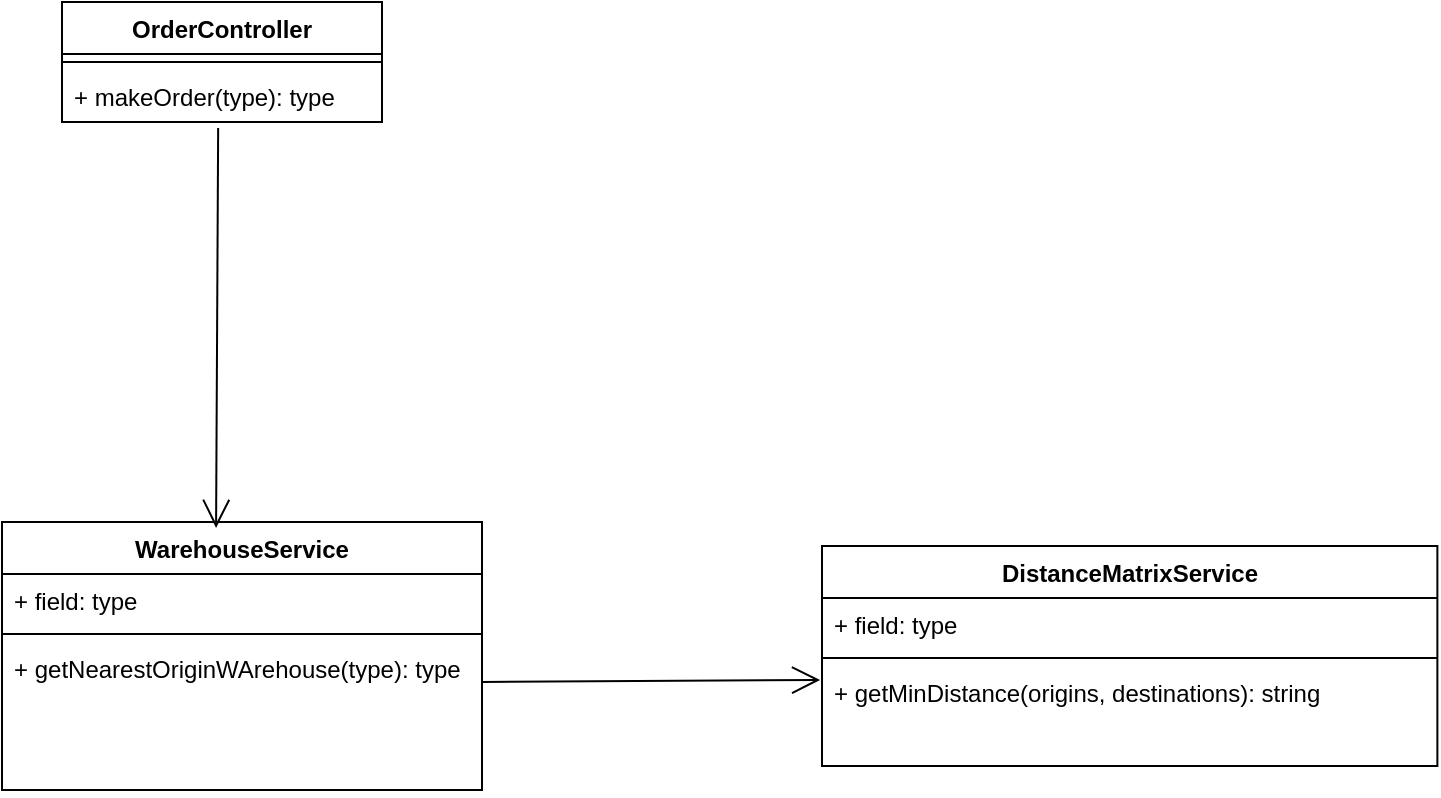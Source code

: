 <mxfile version="22.0.8" type="github">
  <diagram name="DC - Ordenes MultiBodega" id="dP7JWLLXYjm7gVHI7CY_">
    <mxGraphModel dx="2074" dy="772" grid="1" gridSize="10" guides="1" tooltips="1" connect="1" arrows="1" fold="1" page="1" pageScale="1" pageWidth="827" pageHeight="1169" math="0" shadow="0">
      <root>
        <mxCell id="0" />
        <mxCell id="1" parent="0" />
        <mxCell id="L0VeZE1op2uClBTfo5yl-1" value="OrderController" style="swimlane;fontStyle=1;align=center;verticalAlign=top;childLayout=stackLayout;horizontal=1;startSize=26;horizontalStack=0;resizeParent=1;resizeParentMax=0;resizeLast=0;collapsible=1;marginBottom=0;whiteSpace=wrap;html=1;" parent="1" vertex="1">
          <mxGeometry x="100" y="40" width="160" height="60" as="geometry" />
        </mxCell>
        <mxCell id="L0VeZE1op2uClBTfo5yl-3" value="" style="line;strokeWidth=1;fillColor=none;align=left;verticalAlign=middle;spacingTop=-1;spacingLeft=3;spacingRight=3;rotatable=0;labelPosition=right;points=[];portConstraint=eastwest;strokeColor=inherit;" parent="L0VeZE1op2uClBTfo5yl-1" vertex="1">
          <mxGeometry y="26" width="160" height="8" as="geometry" />
        </mxCell>
        <mxCell id="L0VeZE1op2uClBTfo5yl-4" value="+ makeOrder(type): type" style="text;strokeColor=none;fillColor=none;align=left;verticalAlign=top;spacingLeft=4;spacingRight=4;overflow=hidden;rotatable=0;points=[[0,0.5],[1,0.5]];portConstraint=eastwest;whiteSpace=wrap;html=1;" parent="L0VeZE1op2uClBTfo5yl-1" vertex="1">
          <mxGeometry y="34" width="160" height="26" as="geometry" />
        </mxCell>
        <mxCell id="L0VeZE1op2uClBTfo5yl-5" value="WarehouseService" style="swimlane;fontStyle=1;align=center;verticalAlign=top;childLayout=stackLayout;horizontal=1;startSize=26;horizontalStack=0;resizeParent=1;resizeParentMax=0;resizeLast=0;collapsible=1;marginBottom=0;whiteSpace=wrap;html=1;" parent="1" vertex="1">
          <mxGeometry x="70" y="300" width="240" height="134" as="geometry" />
        </mxCell>
        <mxCell id="L0VeZE1op2uClBTfo5yl-6" value="+ field: type" style="text;strokeColor=none;fillColor=none;align=left;verticalAlign=top;spacingLeft=4;spacingRight=4;overflow=hidden;rotatable=0;points=[[0,0.5],[1,0.5]];portConstraint=eastwest;whiteSpace=wrap;html=1;" parent="L0VeZE1op2uClBTfo5yl-5" vertex="1">
          <mxGeometry y="26" width="240" height="26" as="geometry" />
        </mxCell>
        <mxCell id="L0VeZE1op2uClBTfo5yl-7" value="" style="line;strokeWidth=1;fillColor=none;align=left;verticalAlign=middle;spacingTop=-1;spacingLeft=3;spacingRight=3;rotatable=0;labelPosition=right;points=[];portConstraint=eastwest;strokeColor=inherit;" parent="L0VeZE1op2uClBTfo5yl-5" vertex="1">
          <mxGeometry y="52" width="240" height="8" as="geometry" />
        </mxCell>
        <mxCell id="L0VeZE1op2uClBTfo5yl-8" value="+ getNearestOriginWArehouse(type): type" style="text;strokeColor=none;fillColor=none;align=left;verticalAlign=top;spacingLeft=4;spacingRight=4;overflow=hidden;rotatable=0;points=[[0,0.5],[1,0.5]];portConstraint=eastwest;whiteSpace=wrap;html=1;" parent="L0VeZE1op2uClBTfo5yl-5" vertex="1">
          <mxGeometry y="60" width="240" height="74" as="geometry" />
        </mxCell>
        <mxCell id="L0VeZE1op2uClBTfo5yl-10" value="" style="endArrow=open;endFill=1;endSize=12;html=1;rounded=0;entryX=0.446;entryY=0.022;entryDx=0;entryDy=0;entryPerimeter=0;exitX=0.488;exitY=1.115;exitDx=0;exitDy=0;exitPerimeter=0;" parent="1" source="L0VeZE1op2uClBTfo5yl-4" target="L0VeZE1op2uClBTfo5yl-5" edge="1">
          <mxGeometry width="160" relative="1" as="geometry">
            <mxPoint x="170" y="100" as="sourcePoint" />
            <mxPoint x="330" y="100" as="targetPoint" />
          </mxGeometry>
        </mxCell>
        <mxCell id="L0VeZE1op2uClBTfo5yl-11" value="DistanceMatrixService" style="swimlane;fontStyle=1;align=center;verticalAlign=top;childLayout=stackLayout;horizontal=1;startSize=26;horizontalStack=0;resizeParent=1;resizeParentMax=0;resizeLast=0;collapsible=1;marginBottom=0;whiteSpace=wrap;html=1;" parent="1" vertex="1">
          <mxGeometry x="480" y="312" width="307.69" height="110" as="geometry" />
        </mxCell>
        <mxCell id="L0VeZE1op2uClBTfo5yl-12" value="+ field: type" style="text;strokeColor=none;fillColor=none;align=left;verticalAlign=top;spacingLeft=4;spacingRight=4;overflow=hidden;rotatable=0;points=[[0,0.5],[1,0.5]];portConstraint=eastwest;whiteSpace=wrap;html=1;" parent="L0VeZE1op2uClBTfo5yl-11" vertex="1">
          <mxGeometry y="26" width="307.69" height="26" as="geometry" />
        </mxCell>
        <mxCell id="L0VeZE1op2uClBTfo5yl-13" value="" style="line;strokeWidth=1;fillColor=none;align=left;verticalAlign=middle;spacingTop=-1;spacingLeft=3;spacingRight=3;rotatable=0;labelPosition=right;points=[];portConstraint=eastwest;strokeColor=inherit;" parent="L0VeZE1op2uClBTfo5yl-11" vertex="1">
          <mxGeometry y="52" width="307.69" height="8" as="geometry" />
        </mxCell>
        <mxCell id="L0VeZE1op2uClBTfo5yl-14" value="+ getMinDistance(origins, destinations): string" style="text;strokeColor=none;fillColor=none;align=left;verticalAlign=top;spacingLeft=4;spacingRight=4;overflow=hidden;rotatable=0;points=[[0,0.5],[1,0.5]];portConstraint=eastwest;whiteSpace=wrap;html=1;" parent="L0VeZE1op2uClBTfo5yl-11" vertex="1">
          <mxGeometry y="60" width="307.69" height="50" as="geometry" />
        </mxCell>
        <mxCell id="L0VeZE1op2uClBTfo5yl-15" value="" style="endArrow=open;endFill=1;endSize=12;html=1;rounded=0;entryX=-0.003;entryY=0.14;entryDx=0;entryDy=0;entryPerimeter=0;" parent="1" target="L0VeZE1op2uClBTfo5yl-14" edge="1">
          <mxGeometry width="160" relative="1" as="geometry">
            <mxPoint x="310" y="380" as="sourcePoint" />
            <mxPoint x="470" y="380" as="targetPoint" />
          </mxGeometry>
        </mxCell>
      </root>
    </mxGraphModel>
  </diagram>
</mxfile>
